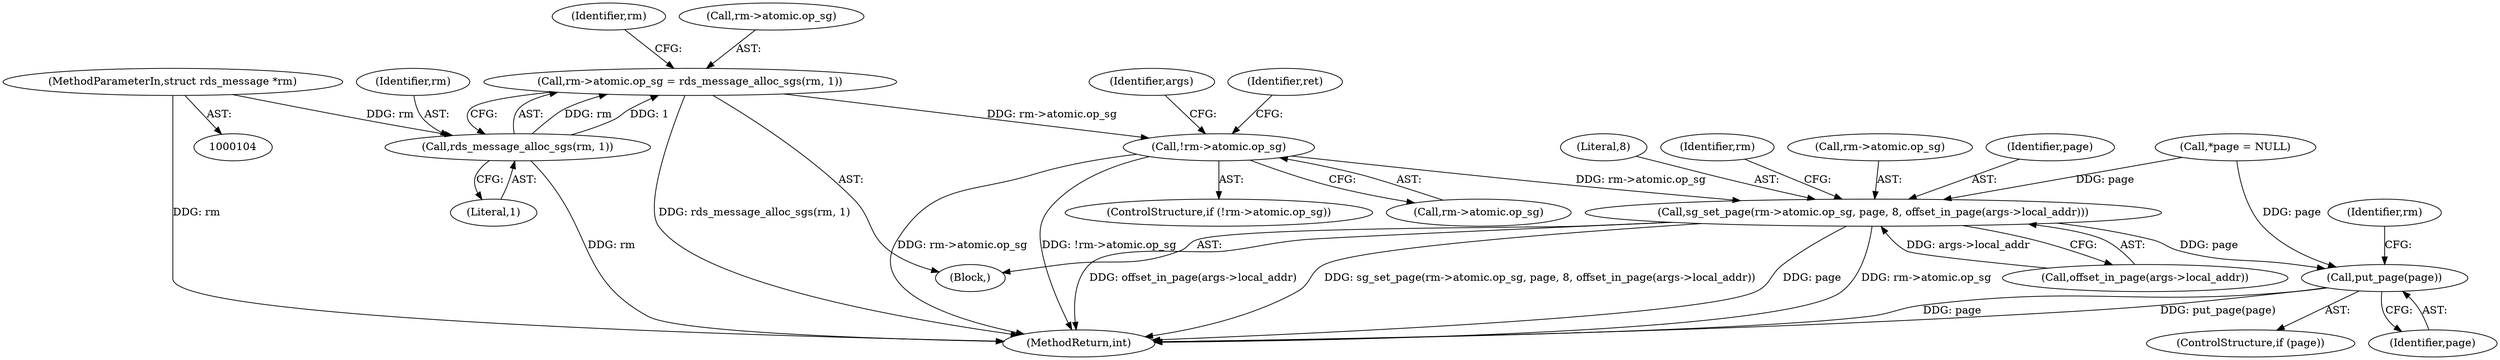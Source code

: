 digraph "0_linux_7d11f77f84b27cef452cee332f4e469503084737@pointer" {
"1000378" [label="(Call,!rm->atomic.op_sg)"];
"1000368" [label="(Call,rm->atomic.op_sg = rds_message_alloc_sgs(rm, 1))"];
"1000374" [label="(Call,rds_message_alloc_sgs(rm, 1))"];
"1000106" [label="(MethodParameterIn,struct rds_message *rm)"];
"1000420" [label="(Call,sg_set_page(rm->atomic.op_sg, page, 8, offset_in_page(args->local_addr)))"];
"1000522" [label="(Call,put_page(page))"];
"1000539" [label="(MethodReturn,int)"];
"1000436" [label="(Identifier,rm)"];
"1000421" [label="(Call,rm->atomic.op_sg)"];
"1000375" [label="(Identifier,rm)"];
"1000393" [label="(Identifier,args)"];
"1000374" [label="(Call,rds_message_alloc_sgs(rm, 1))"];
"1000377" [label="(ControlStructure,if (!rm->atomic.op_sg))"];
"1000523" [label="(Identifier,page)"];
"1000520" [label="(ControlStructure,if (page))"];
"1000378" [label="(Call,!rm->atomic.op_sg)"];
"1000379" [label="(Call,rm->atomic.op_sg)"];
"1000522" [label="(Call,put_page(page))"];
"1000106" [label="(MethodParameterIn,struct rds_message *rm)"];
"1000426" [label="(Identifier,page)"];
"1000376" [label="(Literal,1)"];
"1000368" [label="(Call,rm->atomic.op_sg = rds_message_alloc_sgs(rm, 1))"];
"1000428" [label="(Call,offset_in_page(args->local_addr))"];
"1000381" [label="(Identifier,rm)"];
"1000527" [label="(Identifier,rm)"];
"1000386" [label="(Identifier,ret)"];
"1000108" [label="(Block,)"];
"1000420" [label="(Call,sg_set_page(rm->atomic.op_sg, page, 8, offset_in_page(args->local_addr)))"];
"1000369" [label="(Call,rm->atomic.op_sg)"];
"1000427" [label="(Literal,8)"];
"1000110" [label="(Call,*page = NULL)"];
"1000378" -> "1000377"  [label="AST: "];
"1000378" -> "1000379"  [label="CFG: "];
"1000379" -> "1000378"  [label="AST: "];
"1000386" -> "1000378"  [label="CFG: "];
"1000393" -> "1000378"  [label="CFG: "];
"1000378" -> "1000539"  [label="DDG: rm->atomic.op_sg"];
"1000378" -> "1000539"  [label="DDG: !rm->atomic.op_sg"];
"1000368" -> "1000378"  [label="DDG: rm->atomic.op_sg"];
"1000378" -> "1000420"  [label="DDG: rm->atomic.op_sg"];
"1000368" -> "1000108"  [label="AST: "];
"1000368" -> "1000374"  [label="CFG: "];
"1000369" -> "1000368"  [label="AST: "];
"1000374" -> "1000368"  [label="AST: "];
"1000381" -> "1000368"  [label="CFG: "];
"1000368" -> "1000539"  [label="DDG: rds_message_alloc_sgs(rm, 1)"];
"1000374" -> "1000368"  [label="DDG: rm"];
"1000374" -> "1000368"  [label="DDG: 1"];
"1000374" -> "1000376"  [label="CFG: "];
"1000375" -> "1000374"  [label="AST: "];
"1000376" -> "1000374"  [label="AST: "];
"1000374" -> "1000539"  [label="DDG: rm"];
"1000106" -> "1000374"  [label="DDG: rm"];
"1000106" -> "1000104"  [label="AST: "];
"1000106" -> "1000539"  [label="DDG: rm"];
"1000420" -> "1000108"  [label="AST: "];
"1000420" -> "1000428"  [label="CFG: "];
"1000421" -> "1000420"  [label="AST: "];
"1000426" -> "1000420"  [label="AST: "];
"1000427" -> "1000420"  [label="AST: "];
"1000428" -> "1000420"  [label="AST: "];
"1000436" -> "1000420"  [label="CFG: "];
"1000420" -> "1000539"  [label="DDG: offset_in_page(args->local_addr)"];
"1000420" -> "1000539"  [label="DDG: sg_set_page(rm->atomic.op_sg, page, 8, offset_in_page(args->local_addr))"];
"1000420" -> "1000539"  [label="DDG: page"];
"1000420" -> "1000539"  [label="DDG: rm->atomic.op_sg"];
"1000110" -> "1000420"  [label="DDG: page"];
"1000428" -> "1000420"  [label="DDG: args->local_addr"];
"1000420" -> "1000522"  [label="DDG: page"];
"1000522" -> "1000520"  [label="AST: "];
"1000522" -> "1000523"  [label="CFG: "];
"1000523" -> "1000522"  [label="AST: "];
"1000527" -> "1000522"  [label="CFG: "];
"1000522" -> "1000539"  [label="DDG: put_page(page)"];
"1000522" -> "1000539"  [label="DDG: page"];
"1000110" -> "1000522"  [label="DDG: page"];
}
